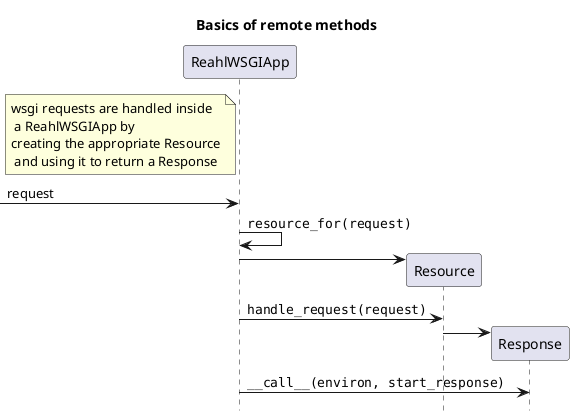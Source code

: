 @startuml

title Basics of remote methods

hide footbox

note left of ReahlWSGIApp: 	wsgi requests are handled inside\n a ReahlWSGIApp by \ncreating the appropriate Resource\n and using it to return a Response


-> ReahlWSGIApp : request
ReahlWSGIApp -> ReahlWSGIApp : ""resource_for(request)""
create Resource
ReahlWSGIApp -> Resource
ReahlWSGIApp -> Resource : ""handle_request(request)""
create Response
Resource -> Response
ReahlWSGIApp -> Response : ""~__call__(environ, start_response)""

@enduml
